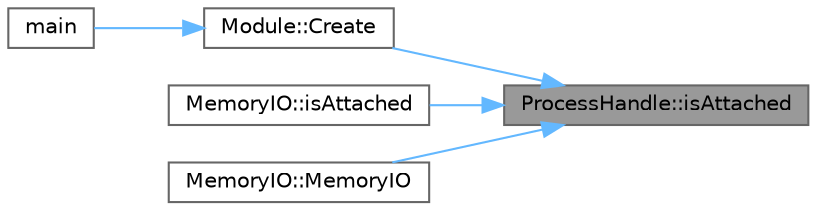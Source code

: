 digraph "ProcessHandle::isAttached"
{
 // LATEX_PDF_SIZE
  bgcolor="transparent";
  edge [fontname=Helvetica,fontsize=10,labelfontname=Helvetica,labelfontsize=10];
  node [fontname=Helvetica,fontsize=10,shape=box,height=0.2,width=0.4];
  rankdir="RL";
  Node1 [id="Node000001",label="ProcessHandle::isAttached",height=0.2,width=0.4,color="gray40", fillcolor="grey60", style="filled", fontcolor="black",tooltip="This function checks if the process handle is open."];
  Node1 -> Node2 [id="edge1_Node000001_Node000002",dir="back",color="steelblue1",style="solid",tooltip=" "];
  Node2 [id="Node000002",label="Module::Create",height=0.2,width=0.4,color="grey40", fillcolor="white", style="filled",URL="$class_module.html#ab1c6a40fd4f35ddaf77545ebe36b781e",tooltip="Creates a Module instance."];
  Node2 -> Node3 [id="edge2_Node000002_Node000003",dir="back",color="steelblue1",style="solid",tooltip=" "];
  Node3 [id="Node000003",label="main",height=0.2,width=0.4,color="grey40", fillcolor="white", style="filled",URL="$memex_8cpp.html#ae66f6b31b5ad750f1fe042a706a4e3d4",tooltip=" "];
  Node1 -> Node4 [id="edge3_Node000001_Node000004",dir="back",color="steelblue1",style="solid",tooltip=" "];
  Node4 [id="Node000004",label="MemoryIO::isAttached",height=0.2,width=0.4,color="grey40", fillcolor="white", style="filled",URL="$class_memory_i_o.html#a116002480f37ec316c12b790626c2064",tooltip="This function determines if the process is attached."];
  Node1 -> Node5 [id="edge4_Node000001_Node000005",dir="back",color="steelblue1",style="solid",tooltip=" "];
  Node5 [id="Node000005",label="MemoryIO::MemoryIO",height=0.2,width=0.4,color="grey40", fillcolor="white", style="filled",URL="$class_memory_i_o.html#a9f215496dcaf66066e1d658e9657b4a4",tooltip="Construct a new MemoryIO object."];
}
